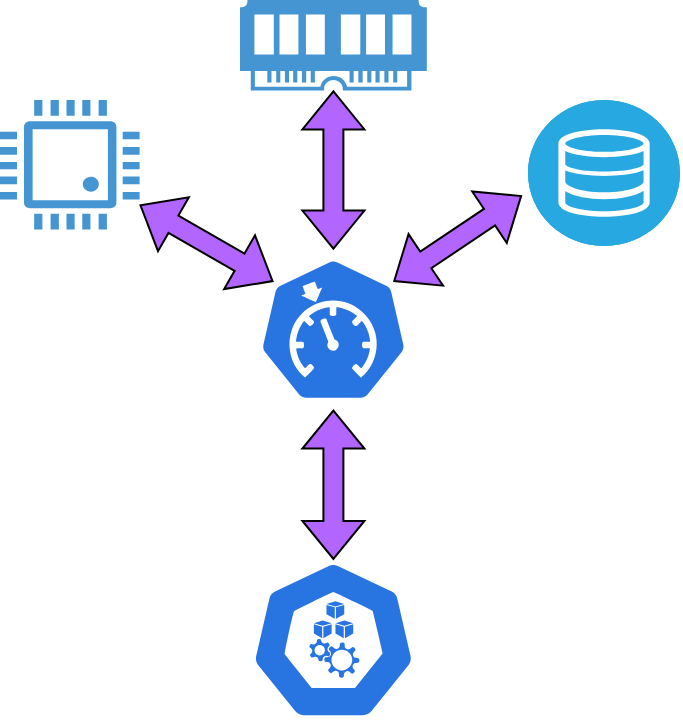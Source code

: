 <mxfile version="19.0.3" type="device"><diagram id="jP9C6CkWPr0HtI1RXWZ4" name="Page-1"><mxGraphModel dx="323" dy="171" grid="1" gridSize="10" guides="1" tooltips="1" connect="1" arrows="1" fold="1" page="1" pageScale="1" pageWidth="827" pageHeight="1169" math="0" shadow="0"><root><mxCell id="0"/><mxCell id="1" parent="0"/><mxCell id="8E-WFBVu5933iBr1RSBz-1" value="" style="sketch=0;html=1;dashed=0;whitespace=wrap;fillColor=#2875E2;strokeColor=#ffffff;points=[[0.005,0.63,0],[0.1,0.2,0],[0.9,0.2,0],[0.5,0,0],[0.995,0.63,0],[0.72,0.99,0],[0.5,1,0],[0.28,0.99,0]];shape=mxgraph.kubernetes.icon;prIcon=quota" vertex="1" parent="1"><mxGeometry x="279.2" y="244.8" width="75" height="80" as="geometry"/></mxCell><mxCell id="8E-WFBVu5933iBr1RSBz-2" value="" style="pointerEvents=1;shadow=0;dashed=0;html=1;strokeColor=none;fillColor=#4495D1;labelPosition=center;verticalLabelPosition=bottom;verticalAlign=top;align=center;outlineConnect=0;shape=mxgraph.veeam.cpu;" vertex="1" parent="1"><mxGeometry x="150" y="170" width="69.8" height="64.8" as="geometry"/></mxCell><mxCell id="8E-WFBVu5933iBr1RSBz-3" value="" style="pointerEvents=1;shadow=0;dashed=0;html=1;strokeColor=none;fillColor=#4495D1;labelPosition=center;verticalLabelPosition=bottom;verticalAlign=top;align=center;outlineConnect=0;shape=mxgraph.veeam.ram;" vertex="1" parent="1"><mxGeometry x="270" y="120" width="93.4" height="45.2" as="geometry"/></mxCell><mxCell id="8E-WFBVu5933iBr1RSBz-4" value="" style="shape=flexArrow;endArrow=classic;startArrow=classic;html=1;rounded=0;exitX=0.1;exitY=0.2;exitDx=0;exitDy=0;exitPerimeter=0;fillColor=#B266FF;" edge="1" parent="1" source="8E-WFBVu5933iBr1RSBz-1" target="8E-WFBVu5933iBr1RSBz-2"><mxGeometry width="100" height="100" relative="1" as="geometry"><mxPoint x="365" y="390" as="sourcePoint"/><mxPoint x="465" y="290" as="targetPoint"/></mxGeometry></mxCell><mxCell id="8E-WFBVu5933iBr1RSBz-5" value="" style="shape=flexArrow;endArrow=classic;startArrow=classic;html=1;rounded=0;fillColor=#B266FF;" edge="1" parent="1" source="8E-WFBVu5933iBr1RSBz-1" target="8E-WFBVu5933iBr1RSBz-3"><mxGeometry width="100" height="100" relative="1" as="geometry"><mxPoint x="365" y="390" as="sourcePoint"/><mxPoint x="465" y="290" as="targetPoint"/></mxGeometry></mxCell><mxCell id="8E-WFBVu5933iBr1RSBz-7" value="" style="sketch=0;html=1;dashed=0;whitespace=wrap;fillColor=#2875E2;strokeColor=#ffffff;points=[[0.005,0.63,0],[0.1,0.2,0],[0.9,0.2,0],[0.5,0,0],[0.995,0.63,0],[0.72,0.99,0],[0.5,1,0],[0.28,0.99,0]];shape=mxgraph.kubernetes.icon;prIcon=node" vertex="1" parent="1"><mxGeometry x="274.2" y="400" width="85" height="80" as="geometry"/></mxCell><mxCell id="8E-WFBVu5933iBr1RSBz-8" value="" style="fillColor=#28A8E0;verticalLabelPosition=bottom;sketch=0;html=1;strokeColor=#ffffff;verticalAlign=top;align=center;points=[[0.145,0.145,0],[0.5,0,0],[0.855,0.145,0],[1,0.5,0],[0.855,0.855,0],[0.5,1,0],[0.145,0.855,0],[0,0.5,0]];pointerEvents=1;shape=mxgraph.cisco_safe.compositeIcon;bgIcon=ellipse;resIcon=mxgraph.cisco_safe.capability.storage;" vertex="1" parent="1"><mxGeometry x="414" y="170" width="76" height="73" as="geometry"/></mxCell><mxCell id="8E-WFBVu5933iBr1RSBz-9" value="" style="shape=flexArrow;endArrow=classic;startArrow=classic;html=1;rounded=0;exitX=0.9;exitY=0.2;exitDx=0;exitDy=0;exitPerimeter=0;fillColor=#B266FF;entryX=-0.04;entryY=0.654;entryDx=0;entryDy=0;entryPerimeter=0;" edge="1" parent="1" source="8E-WFBVu5933iBr1RSBz-1" target="8E-WFBVu5933iBr1RSBz-8"><mxGeometry width="100" height="100" relative="1" as="geometry"><mxPoint x="350" y="269.6" as="sourcePoint"/><mxPoint x="400.665" y="194.8" as="targetPoint"/></mxGeometry></mxCell><mxCell id="8E-WFBVu5933iBr1RSBz-10" value="" style="shape=flexArrow;endArrow=classic;startArrow=classic;html=1;rounded=0;fillColor=#B266FF;" edge="1" parent="1" source="8E-WFBVu5933iBr1RSBz-7" target="8E-WFBVu5933iBr1RSBz-1"><mxGeometry width="100" height="100" relative="1" as="geometry"><mxPoint x="276.47" y="330.12" as="sourcePoint"/><mxPoint x="375" y="298.002" as="targetPoint"/></mxGeometry></mxCell></root></mxGraphModel></diagram></mxfile>